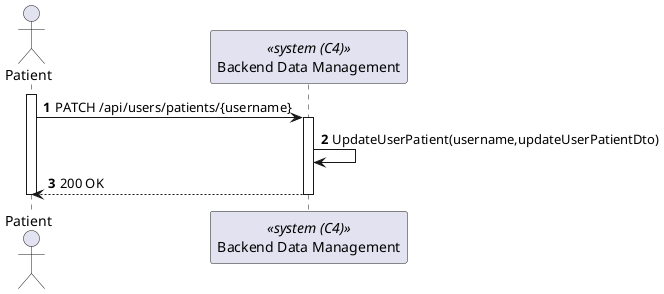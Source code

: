 @startuml process-view
autonumber

actor "Patient" as Patient
participant BackendDataManagement as "Backend Data Management" <<system (C4)>>

activate Patient
    Patient -> BackendDataManagement : PATCH /api/users/patients/{username}
    activate BackendDataManagement

        BackendDataManagement -> BackendDataManagement : UpdateUserPatient(username,updateUserPatientDto)

        Patient <-- BackendDataManagement : 200 OK
    deactivate BackendDataManagement

deactivate Patient

@enduml
